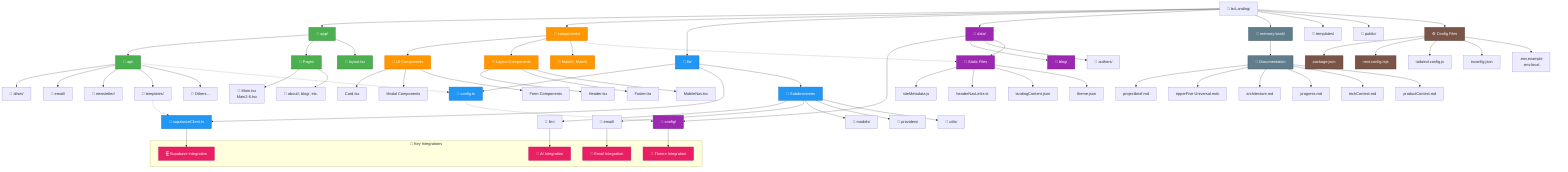 graph TD
    ROOT["📁 bcLanding/"]
    
    %% Main Directories
    ROOT --> APP["📁 app/"]
    ROOT --> COMPONENTS["📁 components/"]
    ROOT --> LIB["📁 lib/"]
    ROOT --> DATA["📁 data/"]
    ROOT --> MEMORY["📁 memory-bank/"]
    ROOT --> TEMPLATES["📁 templates/"]
    ROOT --> PUBLIC["📁 public/"]
    ROOT --> CONFIG_FILES["⚙️ Config Files"]
    
    %% App Directory (Next.js App Router)
    APP --> APP_API["📁 api/"]
    APP --> APP_PAGES["📄 Pages"]
    APP --> APP_LAYOUT["📄 layout.tsx"]
    
    APP_API --> API_ALLSET["📁 allset/"]
    APP_API --> API_EMAIL["📁 email/"]
    APP_API --> API_NEWSLETTER["📁 newsletter/"]
    APP_API --> API_TEMPLATES["📁 templates/"]
    APP_API --> API_OTHER["📁 Others..."]
    
    APP_PAGES --> MAIN_TEMPLATES["📄 Main.tsx<br/>Main2-6.tsx"]
    APP_PAGES --> PAGE_DIRS["📁 about/, blog/, etc."]
    
    %% Components
    COMPONENTS --> UI_COMP["📄 UI Components"]
    COMPONENTS --> LAYOUT_COMP["📄 Layout Components"]
    COMPONENTS --> MAIN_COMP["📁 Main5/, Main6/"]
    
    UI_COMP --> CARD["Card.tsx"]
    UI_COMP --> MODAL["Modal Components"]
    UI_COMP --> FORMS["Form Components"]
    
    LAYOUT_COMP --> HEADER["Header.tsx"]
    LAYOUT_COMP --> FOOTER["Footer.tsx"]
    LAYOUT_COMP --> NAV["MobileNav.tsx"]
    
    %% Lib Directory (Core Logic)
    LIB --> LIB_CONFIG["📄 config.ts"]
    LIB --> LIB_SUPABASE["📄 supabaseClient.ts"]
    LIB --> LIB_SUBDIRS["📁 Subdirectories"]
    
    LIB_SUBDIRS --> LIB_LLM["📁 llm/"]
    LIB_SUBDIRS --> LIB_EMAIL["📁 email/"]
    LIB_SUBDIRS --> LIB_MODELS["📁 models/"]
    LIB_SUBDIRS --> LIB_PROVIDERS["📁 providers/"]
    LIB_SUBDIRS --> LIB_UTILS["📁 utils/"]
    
    %% Data Directory
    DATA --> DATA_CONFIG["📁 config/"]
    DATA --> DATA_BLOG["📁 blog/"]
    DATA --> DATA_AUTHORS["📁 authors/"]
    DATA --> DATA_FILES["📄 Static Files"]
    
    DATA_FILES --> SITE_META["siteMetadata.js"]
    DATA_FILES --> HEADER_NAV["headerNavLinks.ts"]
    DATA_FILES --> LANDING_CONTENT["landingContent.json"]
    DATA_FILES --> THEME_JSON["theme.json"]
    
    %% Memory Bank (Documentation)
    MEMORY --> MEMORY_DOCS["📄 Documentation"]
    MEMORY_DOCS --> PROJECT_BRIEF["projectbrief.md"]
    MEMORY_DOCS --> RIPPER_FIVE["ripperFive-Universal.mdc"]
    MEMORY_DOCS --> ARCHITECTURE["architecture.md"]
    MEMORY_DOCS --> PROGRESS["progress.md"]
    MEMORY_DOCS --> TECH_CONTEXT["techContext.md"]
    MEMORY_DOCS --> PRODUCT_CONTEXT["productContext.md"]
    
    %% Configuration Files
    CONFIG_FILES --> PACKAGE_JSON["package.json"]
    CONFIG_FILES --> NEXT_CONFIG["next.config.mjs"]
    CONFIG_FILES --> TAILWIND_CONFIG["tailwind.config.js"]
    CONFIG_FILES --> TYPESCRIPT_CONFIG["tsconfig.json"]
    CONFIG_FILES --> ENV_FILES[".env.example<br/>.env.local"]
    
    %% Key Integration Points
    subgraph "🔗 Key Integrations"
        SUPABASE_INT["🗄️ Supabase Integration"]
        AI_INT["🤖 AI Integration"]
        EMAIL_INT["📧 Email Integration"]
        THEME_INT["🎨 Theme Integration"]
    end
    
    LIB_SUPABASE --> SUPABASE_INT
    LIB_LLM --> AI_INT
    LIB_EMAIL --> EMAIL_INT
    DATA_CONFIG --> THEME_INT
    
    %% File Relationships
    APP_API -.-> LIB_CONFIG
    COMPONENTS -.-> DATA_FILES
    LIB_CONFIG -.-> DATA_CONFIG
    API_TEMPLATES -.-> LIB_SUPABASE
    
    %% Color Coding
    classDef appStyle fill:#4CAF50,stroke:#388E3C,stroke-width:2px,color:#fff
    classDef componentStyle fill:#FF9800,stroke:#F57C00,stroke-width:2px,color:#fff
    classDef libStyle fill:#2196F3,stroke:#1976D2,stroke-width:2px,color:#fff
    classDef dataStyle fill:#9C27B0,stroke:#7B1FA2,stroke-width:2px,color:#fff
    classDef memoryStyle fill:#607D8B,stroke:#455A64,stroke-width:2px,color:#fff
    classDef configStyle fill:#795548,stroke:#5D4037,stroke-width:2px,color:#fff
    classDef integrationStyle fill:#E91E63,stroke:#C2185B,stroke-width:2px,color:#fff
    
    class APP,APP_API,APP_PAGES,APP_LAYOUT appStyle
    class COMPONENTS,UI_COMP,LAYOUT_COMP,MAIN_COMP componentStyle
    class LIB,LIB_CONFIG,LIB_SUPABASE,LIB_SUBDIRS libStyle
    class DATA,DATA_CONFIG,DATA_BLOG,DATA_FILES dataStyle
    class MEMORY,MEMORY_DOCS memoryStyle
    class CONFIG_FILES,PACKAGE_JSON,NEXT_CONFIG configStyle
    class SUPABASE_INT,AI_INT,EMAIL_INT,THEME_INT integrationStyle